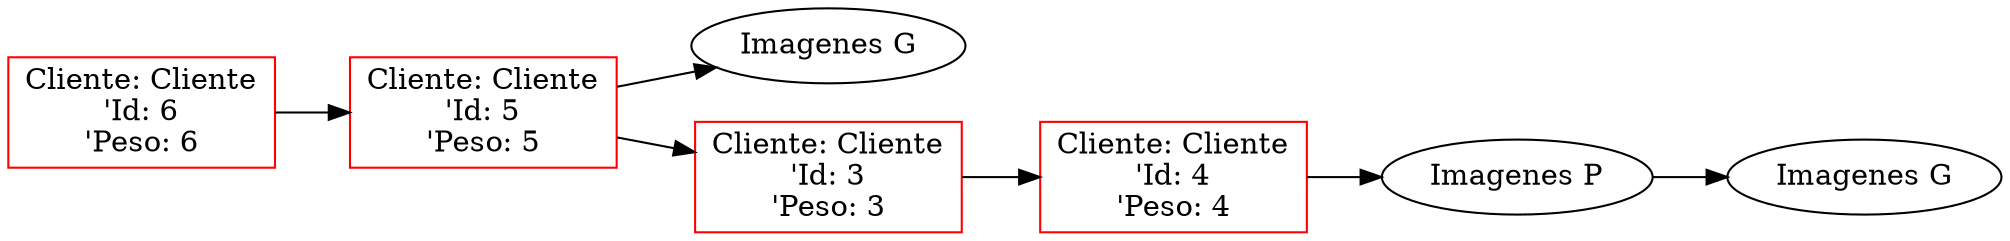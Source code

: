  digraph G {
 rankdir=LR;
 node0 [label="Cliente: Cliente\n'Id: 6\n'Peso: 6", color="red", shape="rectangle"];
 node1 [label="Cliente: Cliente\n'Id: 5\n'Peso: 5", color="red", shape="rectangle"];
 element10 [label="Imagenes G", shape="ellipse"];
 node1 -> element10 [dir="forward"];
 node0 -> node1 [dir="forward"];
 node2 [label="Cliente: Cliente\n'Id: 3\n'Peso: 3", color="red", shape="rectangle"];
 node1 -> node2 [dir="forward"];
 node3 [label="Cliente: Cliente\n'Id: 4\n'Peso: 4", color="red", shape="rectangle"];
 element30 [label="Imagenes P", shape="ellipse"];
 node3 -> element30 [dir="forward"];
 element30 -> element31 [dir="forward"];
 element31 [label="Imagenes G", shape="ellipse"];
 node2 -> node3 [dir="forward"];
 }
